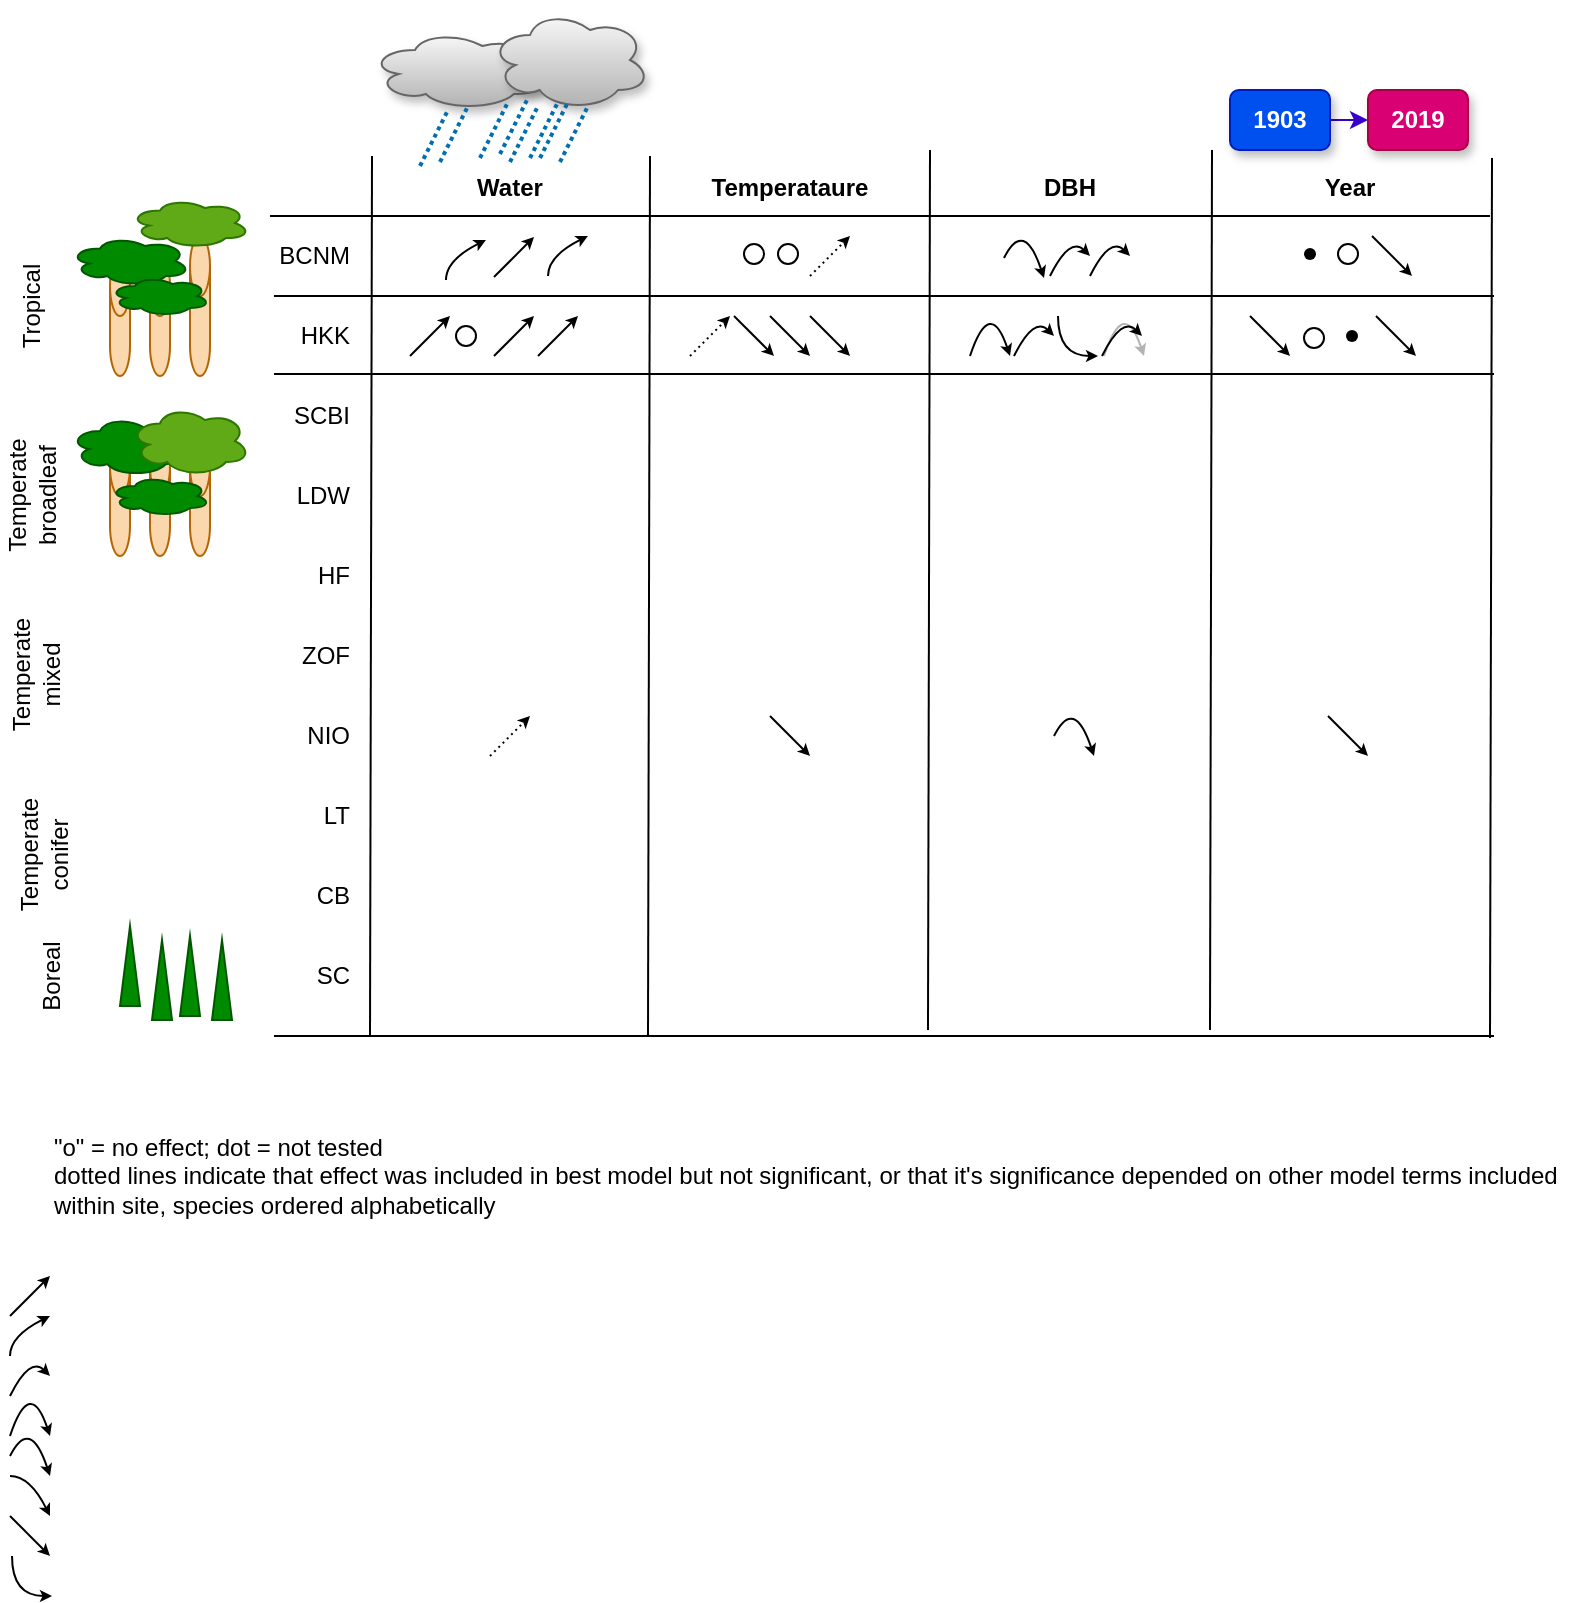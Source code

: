 <mxfile version="14.9.2" type="github">
  <diagram id="vM3CRT6O0fSCeh9qT38K" name="Page-1">
    <mxGraphModel dx="1186" dy="762" grid="1" gridSize="10" guides="1" tooltips="1" connect="1" arrows="1" fold="1" page="1" pageScale="1" pageWidth="850" pageHeight="1100" math="0" shadow="0">
      <root>
        <mxCell id="0" />
        <mxCell id="1" parent="0" />
        <mxCell id="987n7R604m4FKBWGDY3R-131" value="" style="curved=1;endArrow=classic;html=1;endSize=3;strokeColor=#B3B3B3;" edge="1" parent="1">
          <mxGeometry width="50" height="50" relative="1" as="geometry">
            <mxPoint x="587" y="180" as="sourcePoint" />
            <mxPoint x="607" y="180" as="targetPoint" />
            <Array as="points">
              <mxPoint x="597" y="150" />
            </Array>
          </mxGeometry>
        </mxCell>
        <mxCell id="987n7R604m4FKBWGDY3R-28" value="" style="shape=cylinder3;whiteSpace=wrap;html=1;boundedLbl=1;backgroundOutline=1;size=15;align=center;fillColor=#fad7ac;strokeColor=#b46504;" vertex="1" parent="1">
          <mxGeometry x="130" y="120" width="10" height="70" as="geometry" />
        </mxCell>
        <mxCell id="987n7R604m4FKBWGDY3R-27" value="" style="shape=cylinder3;whiteSpace=wrap;html=1;boundedLbl=1;backgroundOutline=1;size=15;align=center;fillColor=#fad7ac;strokeColor=#b46504;" vertex="1" parent="1">
          <mxGeometry x="110" y="130" width="10" height="60" as="geometry" />
        </mxCell>
        <mxCell id="987n7R604m4FKBWGDY3R-26" value="" style="shape=cylinder3;whiteSpace=wrap;html=1;boundedLbl=1;backgroundOutline=1;size=15;align=center;fillColor=#fad7ac;strokeColor=#b46504;" vertex="1" parent="1">
          <mxGeometry x="90" y="130" width="10" height="60" as="geometry" />
        </mxCell>
        <mxCell id="987n7R604m4FKBWGDY3R-1" value="Tropical" style="text;html=1;strokeColor=none;fillColor=none;align=center;verticalAlign=middle;whiteSpace=wrap;rounded=0;rotation=-90;" vertex="1" parent="1">
          <mxGeometry x="26" y="145" width="50" height="20" as="geometry" />
        </mxCell>
        <mxCell id="987n7R604m4FKBWGDY3R-2" value="BCNM" style="text;html=1;strokeColor=none;fillColor=none;align=right;verticalAlign=middle;whiteSpace=wrap;rounded=0;" vertex="1" parent="1">
          <mxGeometry x="172" y="120" width="40" height="20" as="geometry" />
        </mxCell>
        <mxCell id="987n7R604m4FKBWGDY3R-4" value="&lt;div&gt;HKK&lt;/div&gt;" style="text;html=1;strokeColor=none;fillColor=none;align=right;verticalAlign=middle;whiteSpace=wrap;rounded=0;" vertex="1" parent="1">
          <mxGeometry x="172" y="160" width="40" height="20" as="geometry" />
        </mxCell>
        <mxCell id="987n7R604m4FKBWGDY3R-5" value="SCBI" style="text;html=1;strokeColor=none;fillColor=none;align=right;verticalAlign=middle;whiteSpace=wrap;rounded=0;" vertex="1" parent="1">
          <mxGeometry x="172" y="200" width="40" height="20" as="geometry" />
        </mxCell>
        <mxCell id="987n7R604m4FKBWGDY3R-7" value="LDW" style="text;html=1;strokeColor=none;fillColor=none;align=right;verticalAlign=middle;whiteSpace=wrap;rounded=0;" vertex="1" parent="1">
          <mxGeometry x="172" y="240" width="40" height="20" as="geometry" />
        </mxCell>
        <mxCell id="987n7R604m4FKBWGDY3R-10" value="HF" style="text;html=1;strokeColor=none;fillColor=none;align=right;verticalAlign=middle;whiteSpace=wrap;rounded=0;" vertex="1" parent="1">
          <mxGeometry x="172" y="280" width="40" height="20" as="geometry" />
        </mxCell>
        <mxCell id="987n7R604m4FKBWGDY3R-11" value="ZOF" style="text;html=1;strokeColor=none;fillColor=none;align=right;verticalAlign=middle;whiteSpace=wrap;rounded=0;" vertex="1" parent="1">
          <mxGeometry x="172" y="320" width="40" height="20" as="geometry" />
        </mxCell>
        <mxCell id="987n7R604m4FKBWGDY3R-12" value="NIO" style="text;html=1;strokeColor=none;fillColor=none;align=right;verticalAlign=middle;whiteSpace=wrap;rounded=0;" vertex="1" parent="1">
          <mxGeometry x="172" y="360" width="40" height="20" as="geometry" />
        </mxCell>
        <mxCell id="987n7R604m4FKBWGDY3R-13" value="LT" style="text;html=1;strokeColor=none;fillColor=none;align=right;verticalAlign=middle;whiteSpace=wrap;rounded=0;" vertex="1" parent="1">
          <mxGeometry x="172" y="400" width="40" height="20" as="geometry" />
        </mxCell>
        <mxCell id="987n7R604m4FKBWGDY3R-14" value="CB" style="text;html=1;strokeColor=none;fillColor=none;align=right;verticalAlign=middle;whiteSpace=wrap;rounded=0;" vertex="1" parent="1">
          <mxGeometry x="172" y="440" width="40" height="20" as="geometry" />
        </mxCell>
        <mxCell id="987n7R604m4FKBWGDY3R-15" value="SC" style="text;html=1;strokeColor=none;fillColor=none;align=right;verticalAlign=middle;whiteSpace=wrap;rounded=0;" vertex="1" parent="1">
          <mxGeometry x="172" y="480" width="40" height="20" as="geometry" />
        </mxCell>
        <mxCell id="987n7R604m4FKBWGDY3R-16" value="Water" style="text;html=1;strokeColor=none;fillColor=none;align=center;verticalAlign=middle;whiteSpace=wrap;rounded=0;fontStyle=1" vertex="1" parent="1">
          <mxGeometry x="220" y="86" width="140" height="20" as="geometry" />
        </mxCell>
        <mxCell id="987n7R604m4FKBWGDY3R-17" value="Temperataure" style="text;html=1;strokeColor=none;fillColor=none;align=center;verticalAlign=middle;whiteSpace=wrap;rounded=0;fontStyle=1" vertex="1" parent="1">
          <mxGeometry x="360" y="86" width="140" height="20" as="geometry" />
        </mxCell>
        <mxCell id="987n7R604m4FKBWGDY3R-18" value="DBH" style="text;html=1;strokeColor=none;fillColor=none;align=center;verticalAlign=middle;whiteSpace=wrap;rounded=0;fontStyle=1" vertex="1" parent="1">
          <mxGeometry x="500" y="86" width="140" height="20" as="geometry" />
        </mxCell>
        <mxCell id="987n7R604m4FKBWGDY3R-19" value="Year" style="text;html=1;strokeColor=none;fillColor=none;align=center;verticalAlign=middle;whiteSpace=wrap;rounded=0;fontStyle=1" vertex="1" parent="1">
          <mxGeometry x="640" y="86" width="140" height="20" as="geometry" />
        </mxCell>
        <mxCell id="987n7R604m4FKBWGDY3R-20" value="Boreal" style="text;html=1;strokeColor=none;fillColor=none;align=center;verticalAlign=middle;whiteSpace=wrap;rounded=0;rotation=-90;" vertex="1" parent="1">
          <mxGeometry x="36" y="480" width="50" height="20" as="geometry" />
        </mxCell>
        <mxCell id="987n7R604m4FKBWGDY3R-21" value="Temperate broadleaf" style="text;html=1;strokeColor=none;fillColor=none;align=center;verticalAlign=middle;whiteSpace=wrap;rounded=0;rotation=-90;" vertex="1" parent="1">
          <mxGeometry x="17.75" y="240" width="66.5" height="20" as="geometry" />
        </mxCell>
        <mxCell id="987n7R604m4FKBWGDY3R-23" value="" style="ellipse;shape=cloud;whiteSpace=wrap;html=1;align=center;fillColor=#008a00;strokeColor=#005700;fontColor=#ffffff;" vertex="1" parent="1">
          <mxGeometry x="70" y="120" width="60" height="25" as="geometry" />
        </mxCell>
        <mxCell id="987n7R604m4FKBWGDY3R-24" value="" style="ellipse;shape=cloud;whiteSpace=wrap;html=1;align=center;fillColor=#008a00;strokeColor=#005700;fontColor=#ffffff;" vertex="1" parent="1">
          <mxGeometry x="90" y="140" width="50" height="20" as="geometry" />
        </mxCell>
        <mxCell id="987n7R604m4FKBWGDY3R-25" value="" style="ellipse;shape=cloud;whiteSpace=wrap;html=1;align=center;fillColor=#60a917;strokeColor=#2D7600;fontColor=#ffffff;" vertex="1" parent="1">
          <mxGeometry x="100" y="101" width="60" height="25" as="geometry" />
        </mxCell>
        <mxCell id="987n7R604m4FKBWGDY3R-32" value="" style="shape=cylinder3;whiteSpace=wrap;html=1;boundedLbl=1;backgroundOutline=1;size=15;align=center;fillColor=#fad7ac;strokeColor=#b46504;" vertex="1" parent="1">
          <mxGeometry x="130" y="220" width="10" height="60" as="geometry" />
        </mxCell>
        <mxCell id="987n7R604m4FKBWGDY3R-33" value="" style="shape=cylinder3;whiteSpace=wrap;html=1;boundedLbl=1;backgroundOutline=1;size=15;align=center;fillColor=#fad7ac;strokeColor=#b46504;" vertex="1" parent="1">
          <mxGeometry x="110" y="220" width="10" height="60" as="geometry" />
        </mxCell>
        <mxCell id="987n7R604m4FKBWGDY3R-34" value="" style="shape=cylinder3;whiteSpace=wrap;html=1;boundedLbl=1;backgroundOutline=1;size=15;align=center;fillColor=#fad7ac;strokeColor=#b46504;" vertex="1" parent="1">
          <mxGeometry x="90" y="220" width="10" height="60" as="geometry" />
        </mxCell>
        <mxCell id="987n7R604m4FKBWGDY3R-35" value="" style="ellipse;shape=cloud;whiteSpace=wrap;html=1;align=center;fillColor=#008a00;strokeColor=#005700;fontColor=#ffffff;" vertex="1" parent="1">
          <mxGeometry x="70" y="210" width="60" height="30" as="geometry" />
        </mxCell>
        <mxCell id="987n7R604m4FKBWGDY3R-36" value="" style="ellipse;shape=cloud;whiteSpace=wrap;html=1;align=center;fillColor=#60a917;strokeColor=#2D7600;fontColor=#ffffff;" vertex="1" parent="1">
          <mxGeometry x="100" y="205" width="60" height="35" as="geometry" />
        </mxCell>
        <mxCell id="987n7R604m4FKBWGDY3R-38" value="" style="ellipse;shape=cloud;whiteSpace=wrap;html=1;align=center;fillColor=#008a00;strokeColor=#005700;fontColor=#ffffff;" vertex="1" parent="1">
          <mxGeometry x="90" y="240" width="50" height="20" as="geometry" />
        </mxCell>
        <mxCell id="987n7R604m4FKBWGDY3R-39" value="" style="triangle;whiteSpace=wrap;html=1;align=center;rotation=-90;fillColor=#008a00;strokeColor=#005700;fontColor=#ffffff;" vertex="1" parent="1">
          <mxGeometry x="80" y="480" width="40" height="10" as="geometry" />
        </mxCell>
        <mxCell id="987n7R604m4FKBWGDY3R-40" value="" style="triangle;whiteSpace=wrap;html=1;align=center;rotation=-90;fillColor=#008a00;strokeColor=#005700;fontColor=#ffffff;" vertex="1" parent="1">
          <mxGeometry x="96" y="487" width="40" height="10" as="geometry" />
        </mxCell>
        <mxCell id="987n7R604m4FKBWGDY3R-41" value="" style="triangle;whiteSpace=wrap;html=1;align=center;rotation=-90;fillColor=#008a00;strokeColor=#005700;fontColor=#ffffff;" vertex="1" parent="1">
          <mxGeometry x="110" y="485" width="40" height="10" as="geometry" />
        </mxCell>
        <mxCell id="987n7R604m4FKBWGDY3R-42" value="" style="triangle;whiteSpace=wrap;html=1;align=center;rotation=-90;fillColor=#008a00;strokeColor=#005700;fontColor=#ffffff;" vertex="1" parent="1">
          <mxGeometry x="126" y="487" width="40" height="10" as="geometry" />
        </mxCell>
        <mxCell id="987n7R604m4FKBWGDY3R-45" value="Temperate conifer" style="text;html=1;strokeColor=none;fillColor=none;align=center;verticalAlign=middle;whiteSpace=wrap;rounded=0;rotation=-90;" vertex="1" parent="1">
          <mxGeometry x="23.5" y="420" width="66.5" height="20" as="geometry" />
        </mxCell>
        <mxCell id="987n7R604m4FKBWGDY3R-46" value="Temperate mixed" style="text;html=1;strokeColor=none;fillColor=none;align=center;verticalAlign=middle;whiteSpace=wrap;rounded=0;rotation=-90;" vertex="1" parent="1">
          <mxGeometry x="19.5" y="330" width="66.5" height="20" as="geometry" />
        </mxCell>
        <mxCell id="987n7R604m4FKBWGDY3R-49" style="rounded=0;orthogonalLoop=1;jettySize=auto;html=1;exitX=1;exitY=0.5;exitDx=0;exitDy=0;entryX=0;entryY=0.5;entryDx=0;entryDy=0;fillColor=#6a00ff;strokeColor=#3700CC;" edge="1" parent="1" source="987n7R604m4FKBWGDY3R-47" target="987n7R604m4FKBWGDY3R-48">
          <mxGeometry relative="1" as="geometry" />
        </mxCell>
        <mxCell id="987n7R604m4FKBWGDY3R-47" value="1903" style="text;html=1;align=center;verticalAlign=middle;whiteSpace=wrap;rounded=1;shadow=1;fontStyle=1;fillColor=#0050ef;strokeColor=#001DBC;fontColor=#ffffff;" vertex="1" parent="1">
          <mxGeometry x="650" y="47" width="50" height="30" as="geometry" />
        </mxCell>
        <mxCell id="987n7R604m4FKBWGDY3R-48" value="2019" style="text;html=1;align=center;verticalAlign=middle;whiteSpace=wrap;rounded=1;shadow=1;fontStyle=1;fillColor=#d80073;strokeColor=#A50040;fontColor=#ffffff;" vertex="1" parent="1">
          <mxGeometry x="719" y="47" width="50" height="30" as="geometry" />
        </mxCell>
        <mxCell id="987n7R604m4FKBWGDY3R-50" value="" style="ellipse;shape=cloud;whiteSpace=wrap;html=1;rounded=1;shadow=1;align=center;gradientColor=#b3b3b3;fillColor=#f5f5f5;strokeColor=#666666;" vertex="1" parent="1">
          <mxGeometry x="220" y="17" width="90" height="40" as="geometry" />
        </mxCell>
        <mxCell id="987n7R604m4FKBWGDY3R-52" value="" style="ellipse;shape=cloud;whiteSpace=wrap;html=1;rounded=1;shadow=1;align=center;gradientColor=#b3b3b3;fillColor=#f5f5f5;strokeColor=#666666;" vertex="1" parent="1">
          <mxGeometry x="280" y="7" width="80" height="50" as="geometry" />
        </mxCell>
        <mxCell id="987n7R604m4FKBWGDY3R-56" value="" style="endArrow=none;dashed=1;html=1;dashPattern=1 1;strokeWidth=2;rounded=0;entryX=0.55;entryY=0.95;entryDx=0;entryDy=0;entryPerimeter=0;fillColor=#1ba1e2;strokeColor=#006EAF;" edge="1" parent="1">
          <mxGeometry width="50" height="50" relative="1" as="geometry">
            <mxPoint x="275" y="81" as="sourcePoint" />
            <mxPoint x="288.5" y="54" as="targetPoint" />
          </mxGeometry>
        </mxCell>
        <mxCell id="987n7R604m4FKBWGDY3R-57" value="" style="endArrow=none;dashed=1;html=1;dashPattern=1 1;strokeWidth=2;rounded=0;entryX=0.55;entryY=0.95;entryDx=0;entryDy=0;entryPerimeter=0;fillColor=#1ba1e2;strokeColor=#006EAF;" edge="1" parent="1">
          <mxGeometry width="50" height="50" relative="1" as="geometry">
            <mxPoint x="285" y="79" as="sourcePoint" />
            <mxPoint x="298.5" y="52" as="targetPoint" />
          </mxGeometry>
        </mxCell>
        <mxCell id="987n7R604m4FKBWGDY3R-59" value="" style="endArrow=none;dashed=1;html=1;dashPattern=1 1;strokeWidth=2;rounded=0;entryX=0.55;entryY=0.95;entryDx=0;entryDy=0;entryPerimeter=0;fillColor=#1ba1e2;strokeColor=#006EAF;" edge="1" parent="1">
          <mxGeometry width="50" height="50" relative="1" as="geometry">
            <mxPoint x="305" y="81" as="sourcePoint" />
            <mxPoint x="318.5" y="54" as="targetPoint" />
          </mxGeometry>
        </mxCell>
        <mxCell id="987n7R604m4FKBWGDY3R-60" value="" style="endArrow=none;dashed=1;html=1;dashPattern=1 1;strokeWidth=2;rounded=0;entryX=0.55;entryY=0.95;entryDx=0;entryDy=0;entryPerimeter=0;fillColor=#1ba1e2;strokeColor=#006EAF;" edge="1" parent="1">
          <mxGeometry width="50" height="50" relative="1" as="geometry">
            <mxPoint x="315" y="83" as="sourcePoint" />
            <mxPoint x="328.5" y="56" as="targetPoint" />
          </mxGeometry>
        </mxCell>
        <mxCell id="987n7R604m4FKBWGDY3R-64" value="" style="endArrow=none;dashed=1;html=1;dashPattern=1 1;strokeWidth=2;rounded=0;entryX=0.55;entryY=0.95;entryDx=0;entryDy=0;entryPerimeter=0;fillColor=#1ba1e2;strokeColor=#006EAF;" edge="1" parent="1">
          <mxGeometry width="50" height="50" relative="1" as="geometry">
            <mxPoint x="290" y="83" as="sourcePoint" />
            <mxPoint x="303.5" y="56" as="targetPoint" />
          </mxGeometry>
        </mxCell>
        <mxCell id="987n7R604m4FKBWGDY3R-65" value="" style="endArrow=none;dashed=1;html=1;dashPattern=1 1;strokeWidth=2;rounded=0;entryX=0.55;entryY=0.95;entryDx=0;entryDy=0;entryPerimeter=0;fillColor=#1ba1e2;strokeColor=#006EAF;" edge="1" parent="1">
          <mxGeometry width="50" height="50" relative="1" as="geometry">
            <mxPoint x="300" y="81" as="sourcePoint" />
            <mxPoint x="313.5" y="54" as="targetPoint" />
          </mxGeometry>
        </mxCell>
        <mxCell id="987n7R604m4FKBWGDY3R-66" value="" style="endArrow=none;dashed=1;html=1;dashPattern=1 1;strokeWidth=2;rounded=0;entryX=0.55;entryY=0.95;entryDx=0;entryDy=0;entryPerimeter=0;fillColor=#1ba1e2;strokeColor=#006EAF;" edge="1" parent="1">
          <mxGeometry width="50" height="50" relative="1" as="geometry">
            <mxPoint x="245" y="85" as="sourcePoint" />
            <mxPoint x="258.5" y="58" as="targetPoint" />
          </mxGeometry>
        </mxCell>
        <mxCell id="987n7R604m4FKBWGDY3R-67" value="" style="endArrow=none;dashed=1;html=1;dashPattern=1 1;strokeWidth=2;rounded=0;entryX=0.55;entryY=0.95;entryDx=0;entryDy=0;entryPerimeter=0;fillColor=#1ba1e2;strokeColor=#006EAF;" edge="1" parent="1">
          <mxGeometry width="50" height="50" relative="1" as="geometry">
            <mxPoint x="255" y="83" as="sourcePoint" />
            <mxPoint x="268.5" y="56" as="targetPoint" />
          </mxGeometry>
        </mxCell>
        <mxCell id="987n7R604m4FKBWGDY3R-68" value="&lt;div&gt;&quot;o&quot; = no effect; dot = not tested&lt;br&gt;&lt;/div&gt;&lt;div&gt;dotted lines indicate that effect was included in best model but not significant, or that it&#39;s significance depended on other model terms included&lt;br&gt;&lt;/div&gt;&lt;div&gt;within site, species ordered alphabetically&lt;br&gt;&lt;/div&gt;" style="text;html=1;align=left;verticalAlign=middle;resizable=0;points=[];autosize=1;strokeColor=none;" vertex="1" parent="1">
          <mxGeometry x="60" y="565" width="770" height="50" as="geometry" />
        </mxCell>
        <mxCell id="987n7R604m4FKBWGDY3R-69" value="" style="endArrow=classic;html=1;endSize=3;" edge="1" parent="1">
          <mxGeometry width="50" height="50" relative="1" as="geometry">
            <mxPoint x="282" y="140.5" as="sourcePoint" />
            <mxPoint x="302" y="120.5" as="targetPoint" />
          </mxGeometry>
        </mxCell>
        <mxCell id="987n7R604m4FKBWGDY3R-72" value="" style="endArrow=classic;html=1;endSize=3;" edge="1" parent="1">
          <mxGeometry width="50" height="50" relative="1" as="geometry">
            <mxPoint x="40" y="660" as="sourcePoint" />
            <mxPoint x="60" y="640" as="targetPoint" />
          </mxGeometry>
        </mxCell>
        <mxCell id="987n7R604m4FKBWGDY3R-75" value="" style="curved=1;endArrow=classic;html=1;endSize=3;" edge="1" parent="1">
          <mxGeometry width="50" height="50" relative="1" as="geometry">
            <mxPoint x="40" y="680" as="sourcePoint" />
            <mxPoint x="60" y="660" as="targetPoint" />
            <Array as="points">
              <mxPoint x="40" y="670" />
            </Array>
          </mxGeometry>
        </mxCell>
        <mxCell id="987n7R604m4FKBWGDY3R-77" value="" style="ellipse;whiteSpace=wrap;html=1;aspect=fixed;rounded=1;shadow=0;align=left;fillColor=none;" vertex="1" parent="1">
          <mxGeometry x="424" y="124" width="10" height="10" as="geometry" />
        </mxCell>
        <mxCell id="987n7R604m4FKBWGDY3R-78" value="" style="ellipse;whiteSpace=wrap;html=1;aspect=fixed;rounded=1;shadow=0;align=left;fillColor=none;" vertex="1" parent="1">
          <mxGeometry x="407" y="124" width="10" height="10" as="geometry" />
        </mxCell>
        <mxCell id="987n7R604m4FKBWGDY3R-79" value="" style="endArrow=classic;html=1;dashed=1;dashPattern=1 2;endSize=3;" edge="1" parent="1">
          <mxGeometry width="50" height="50" relative="1" as="geometry">
            <mxPoint x="440" y="140" as="sourcePoint" />
            <mxPoint x="460" y="120" as="targetPoint" />
          </mxGeometry>
        </mxCell>
        <mxCell id="987n7R604m4FKBWGDY3R-85" value="" style="endArrow=classic;html=1;endSize=3;" edge="1" parent="1">
          <mxGeometry width="50" height="50" relative="1" as="geometry">
            <mxPoint x="721" y="120" as="sourcePoint" />
            <mxPoint x="741" y="140" as="targetPoint" />
          </mxGeometry>
        </mxCell>
        <mxCell id="987n7R604m4FKBWGDY3R-86" value="" style="ellipse;whiteSpace=wrap;html=1;aspect=fixed;rounded=1;shadow=0;align=left;fillColor=none;" vertex="1" parent="1">
          <mxGeometry x="704" y="124" width="10" height="10" as="geometry" />
        </mxCell>
        <mxCell id="987n7R604m4FKBWGDY3R-87" value="" style="ellipse;whiteSpace=wrap;html=1;aspect=fixed;rounded=1;shadow=0;align=left;fillColor=none;" vertex="1" parent="1">
          <mxGeometry x="610" y="195" as="geometry" />
        </mxCell>
        <mxCell id="987n7R604m4FKBWGDY3R-88" value="" style="shape=waypoint;size=6;pointerEvents=1;points=[];fillColor=none;resizable=0;rotatable=0;perimeter=centerPerimeter;snapToPoint=1;rounded=1;shadow=0;align=left;" vertex="1" parent="1">
          <mxGeometry x="670" y="109" width="40" height="40" as="geometry" />
        </mxCell>
        <mxCell id="987n7R604m4FKBWGDY3R-91" value="" style="endArrow=classic;html=1;endSize=3;" edge="1" parent="1">
          <mxGeometry width="50" height="50" relative="1" as="geometry">
            <mxPoint x="699" y="360" as="sourcePoint" />
            <mxPoint x="719" y="380" as="targetPoint" />
          </mxGeometry>
        </mxCell>
        <mxCell id="987n7R604m4FKBWGDY3R-92" value="" style="curved=1;endArrow=classic;html=1;endSize=3;" edge="1" parent="1">
          <mxGeometry width="50" height="50" relative="1" as="geometry">
            <mxPoint x="40" y="730" as="sourcePoint" />
            <mxPoint x="60" y="740" as="targetPoint" />
            <Array as="points">
              <mxPoint x="50" y="710" />
            </Array>
          </mxGeometry>
        </mxCell>
        <mxCell id="987n7R604m4FKBWGDY3R-93" value="" style="endArrow=classic;html=1;endSize=3;" edge="1" parent="1">
          <mxGeometry width="50" height="50" relative="1" as="geometry">
            <mxPoint x="420" y="360" as="sourcePoint" />
            <mxPoint x="440" y="380" as="targetPoint" />
          </mxGeometry>
        </mxCell>
        <mxCell id="987n7R604m4FKBWGDY3R-94" value="" style="endArrow=classic;html=1;dashed=1;dashPattern=1 2;endSize=3;" edge="1" parent="1">
          <mxGeometry width="50" height="50" relative="1" as="geometry">
            <mxPoint x="280" y="380" as="sourcePoint" />
            <mxPoint x="300" y="360" as="targetPoint" />
          </mxGeometry>
        </mxCell>
        <mxCell id="987n7R604m4FKBWGDY3R-101" value="" style="curved=1;endArrow=classic;html=1;endSize=3;" edge="1" parent="1">
          <mxGeometry width="50" height="50" relative="1" as="geometry">
            <mxPoint x="40" y="720" as="sourcePoint" />
            <mxPoint x="60" y="720" as="targetPoint" />
            <Array as="points">
              <mxPoint x="50" y="690" />
            </Array>
          </mxGeometry>
        </mxCell>
        <mxCell id="987n7R604m4FKBWGDY3R-102" value="" style="curved=1;endArrow=classic;html=1;endSize=3;" edge="1" parent="1">
          <mxGeometry width="50" height="50" relative="1" as="geometry">
            <mxPoint x="41" y="780" as="sourcePoint" />
            <mxPoint x="61" y="800" as="targetPoint" />
            <Array as="points">
              <mxPoint x="41" y="800" />
            </Array>
          </mxGeometry>
        </mxCell>
        <mxCell id="987n7R604m4FKBWGDY3R-103" value="" style="endArrow=classic;html=1;endSize=3;" edge="1" parent="1">
          <mxGeometry width="50" height="50" relative="1" as="geometry">
            <mxPoint x="40" y="760" as="sourcePoint" />
            <mxPoint x="60" y="780" as="targetPoint" />
          </mxGeometry>
        </mxCell>
        <mxCell id="987n7R604m4FKBWGDY3R-104" value="" style="curved=1;endArrow=classic;html=1;endSize=3;" edge="1" parent="1">
          <mxGeometry width="50" height="50" relative="1" as="geometry">
            <mxPoint x="40" y="700" as="sourcePoint" />
            <mxPoint x="60" y="690" as="targetPoint" />
            <Array as="points">
              <mxPoint x="50" y="680" />
            </Array>
          </mxGeometry>
        </mxCell>
        <mxCell id="987n7R604m4FKBWGDY3R-105" value="" style="curved=1;endArrow=classic;html=1;endSize=3;" edge="1" parent="1">
          <mxGeometry width="50" height="50" relative="1" as="geometry">
            <mxPoint x="40" y="740" as="sourcePoint" />
            <mxPoint x="60" y="760" as="targetPoint" />
            <Array as="points">
              <mxPoint x="50" y="740" />
            </Array>
          </mxGeometry>
        </mxCell>
        <mxCell id="987n7R604m4FKBWGDY3R-110" value="" style="curved=1;endArrow=classic;html=1;endSize=3;" edge="1" parent="1">
          <mxGeometry width="50" height="50" relative="1" as="geometry">
            <mxPoint x="520" y="180" as="sourcePoint" />
            <mxPoint x="540" y="180" as="targetPoint" />
            <Array as="points">
              <mxPoint x="530" y="150" />
            </Array>
          </mxGeometry>
        </mxCell>
        <mxCell id="987n7R604m4FKBWGDY3R-111" value="" style="curved=1;endArrow=classic;html=1;endSize=3;" edge="1" parent="1">
          <mxGeometry width="50" height="50" relative="1" as="geometry">
            <mxPoint x="564" y="160" as="sourcePoint" />
            <mxPoint x="584" y="180" as="targetPoint" />
            <Array as="points">
              <mxPoint x="564" y="180" />
            </Array>
          </mxGeometry>
        </mxCell>
        <mxCell id="987n7R604m4FKBWGDY3R-113" value="" style="curved=1;endArrow=classic;html=1;endSize=3;" edge="1" parent="1">
          <mxGeometry width="50" height="50" relative="1" as="geometry">
            <mxPoint x="258" y="142" as="sourcePoint" />
            <mxPoint x="278" y="122" as="targetPoint" />
            <Array as="points">
              <mxPoint x="258" y="132" />
            </Array>
          </mxGeometry>
        </mxCell>
        <mxCell id="987n7R604m4FKBWGDY3R-114" value="" style="curved=1;endArrow=classic;html=1;endSize=3;" edge="1" parent="1">
          <mxGeometry width="50" height="50" relative="1" as="geometry">
            <mxPoint x="309" y="140" as="sourcePoint" />
            <mxPoint x="329" y="120" as="targetPoint" />
            <Array as="points">
              <mxPoint x="309" y="130" />
            </Array>
          </mxGeometry>
        </mxCell>
        <mxCell id="987n7R604m4FKBWGDY3R-115" value="" style="curved=1;endArrow=classic;html=1;endSize=3;" edge="1" parent="1">
          <mxGeometry width="50" height="50" relative="1" as="geometry">
            <mxPoint x="560" y="140" as="sourcePoint" />
            <mxPoint x="580" y="130" as="targetPoint" />
            <Array as="points">
              <mxPoint x="570" y="120" />
            </Array>
          </mxGeometry>
        </mxCell>
        <mxCell id="987n7R604m4FKBWGDY3R-116" value="" style="curved=1;endArrow=classic;html=1;endSize=3;" edge="1" parent="1">
          <mxGeometry width="50" height="50" relative="1" as="geometry">
            <mxPoint x="580" y="140" as="sourcePoint" />
            <mxPoint x="600" y="130" as="targetPoint" />
            <Array as="points">
              <mxPoint x="590" y="120" />
            </Array>
          </mxGeometry>
        </mxCell>
        <mxCell id="987n7R604m4FKBWGDY3R-117" value="" style="curved=1;endArrow=classic;html=1;endSize=3;" edge="1" parent="1">
          <mxGeometry width="50" height="50" relative="1" as="geometry">
            <mxPoint x="537" y="131" as="sourcePoint" />
            <mxPoint x="557" y="141" as="targetPoint" />
            <Array as="points">
              <mxPoint x="547" y="111" />
            </Array>
          </mxGeometry>
        </mxCell>
        <mxCell id="987n7R604m4FKBWGDY3R-118" value="" style="curved=1;endArrow=classic;html=1;endSize=3;" edge="1" parent="1">
          <mxGeometry width="50" height="50" relative="1" as="geometry">
            <mxPoint x="562" y="370" as="sourcePoint" />
            <mxPoint x="582" y="380" as="targetPoint" />
            <Array as="points">
              <mxPoint x="572" y="350" />
            </Array>
          </mxGeometry>
        </mxCell>
        <mxCell id="987n7R604m4FKBWGDY3R-119" value="" style="endArrow=none;html=1;endSize=3;" edge="1" parent="1">
          <mxGeometry width="50" height="50" relative="1" as="geometry">
            <mxPoint x="359" y="520" as="sourcePoint" />
            <mxPoint x="360" y="80" as="targetPoint" />
          </mxGeometry>
        </mxCell>
        <mxCell id="987n7R604m4FKBWGDY3R-120" value="" style="endArrow=none;html=1;endSize=3;" edge="1" parent="1">
          <mxGeometry width="50" height="50" relative="1" as="geometry">
            <mxPoint x="499" y="517" as="sourcePoint" />
            <mxPoint x="500" y="77" as="targetPoint" />
          </mxGeometry>
        </mxCell>
        <mxCell id="987n7R604m4FKBWGDY3R-121" value="" style="endArrow=none;html=1;endSize=3;" edge="1" parent="1">
          <mxGeometry width="50" height="50" relative="1" as="geometry">
            <mxPoint x="640" y="517" as="sourcePoint" />
            <mxPoint x="641" y="77" as="targetPoint" />
          </mxGeometry>
        </mxCell>
        <mxCell id="987n7R604m4FKBWGDY3R-122" value="" style="endArrow=none;html=1;endSize=3;" edge="1" parent="1">
          <mxGeometry width="50" height="50" relative="1" as="geometry">
            <mxPoint x="780" y="521" as="sourcePoint" />
            <mxPoint x="781" y="81" as="targetPoint" />
          </mxGeometry>
        </mxCell>
        <mxCell id="987n7R604m4FKBWGDY3R-123" value="" style="endArrow=none;html=1;endSize=3;" edge="1" parent="1">
          <mxGeometry width="50" height="50" relative="1" as="geometry">
            <mxPoint x="220" y="520" as="sourcePoint" />
            <mxPoint x="221" y="80" as="targetPoint" />
          </mxGeometry>
        </mxCell>
        <mxCell id="987n7R604m4FKBWGDY3R-125" value="" style="endArrow=none;html=1;endSize=3;" edge="1" parent="1">
          <mxGeometry width="50" height="50" relative="1" as="geometry">
            <mxPoint x="170" y="110" as="sourcePoint" />
            <mxPoint x="780" y="110" as="targetPoint" />
          </mxGeometry>
        </mxCell>
        <mxCell id="987n7R604m4FKBWGDY3R-126" value="" style="endArrow=none;html=1;endSize=3;" edge="1" parent="1">
          <mxGeometry width="50" height="50" relative="1" as="geometry">
            <mxPoint x="172" y="520" as="sourcePoint" />
            <mxPoint x="782" y="520" as="targetPoint" />
          </mxGeometry>
        </mxCell>
        <mxCell id="987n7R604m4FKBWGDY3R-127" value="" style="endArrow=none;html=1;endSize=3;" edge="1" parent="1">
          <mxGeometry width="50" height="50" relative="1" as="geometry">
            <mxPoint x="172" y="150" as="sourcePoint" />
            <mxPoint x="782" y="150" as="targetPoint" />
          </mxGeometry>
        </mxCell>
        <mxCell id="987n7R604m4FKBWGDY3R-128" value="" style="endArrow=none;html=1;endSize=3;" edge="1" parent="1">
          <mxGeometry width="50" height="50" relative="1" as="geometry">
            <mxPoint x="172" y="189" as="sourcePoint" />
            <mxPoint x="782" y="189" as="targetPoint" />
          </mxGeometry>
        </mxCell>
        <mxCell id="987n7R604m4FKBWGDY3R-129" value="" style="curved=1;endArrow=classic;html=1;endSize=3;" edge="1" parent="1">
          <mxGeometry width="50" height="50" relative="1" as="geometry">
            <mxPoint x="542" y="180" as="sourcePoint" />
            <mxPoint x="562" y="170" as="targetPoint" />
            <Array as="points">
              <mxPoint x="552" y="160" />
            </Array>
          </mxGeometry>
        </mxCell>
        <mxCell id="987n7R604m4FKBWGDY3R-130" value="" style="curved=1;endArrow=classic;html=1;endSize=3;" edge="1" parent="1">
          <mxGeometry width="50" height="50" relative="1" as="geometry">
            <mxPoint x="586" y="180" as="sourcePoint" />
            <mxPoint x="606" y="170" as="targetPoint" />
            <Array as="points">
              <mxPoint x="596" y="160" />
            </Array>
          </mxGeometry>
        </mxCell>
        <mxCell id="987n7R604m4FKBWGDY3R-132" value="" style="shape=waypoint;size=6;pointerEvents=1;points=[];fillColor=none;resizable=0;rotatable=0;perimeter=centerPerimeter;snapToPoint=1;rounded=1;shadow=0;align=left;" vertex="1" parent="1">
          <mxGeometry x="691" y="150" width="40" height="40" as="geometry" />
        </mxCell>
        <mxCell id="987n7R604m4FKBWGDY3R-133" value="" style="ellipse;whiteSpace=wrap;html=1;aspect=fixed;rounded=1;shadow=0;align=left;fillColor=none;" vertex="1" parent="1">
          <mxGeometry x="687" y="166" width="10" height="10" as="geometry" />
        </mxCell>
        <mxCell id="987n7R604m4FKBWGDY3R-134" value="" style="endArrow=classic;html=1;endSize=3;" edge="1" parent="1">
          <mxGeometry width="50" height="50" relative="1" as="geometry">
            <mxPoint x="660" y="160" as="sourcePoint" />
            <mxPoint x="680" y="180" as="targetPoint" />
          </mxGeometry>
        </mxCell>
        <mxCell id="987n7R604m4FKBWGDY3R-135" value="" style="endArrow=classic;html=1;endSize=3;" edge="1" parent="1">
          <mxGeometry width="50" height="50" relative="1" as="geometry">
            <mxPoint x="723" y="160" as="sourcePoint" />
            <mxPoint x="743" y="180" as="targetPoint" />
          </mxGeometry>
        </mxCell>
        <mxCell id="987n7R604m4FKBWGDY3R-136" value="" style="endArrow=classic;html=1;endSize=3;" edge="1" parent="1">
          <mxGeometry width="50" height="50" relative="1" as="geometry">
            <mxPoint x="240" y="180" as="sourcePoint" />
            <mxPoint x="260" y="160" as="targetPoint" />
          </mxGeometry>
        </mxCell>
        <mxCell id="987n7R604m4FKBWGDY3R-138" value="" style="ellipse;whiteSpace=wrap;html=1;aspect=fixed;rounded=1;shadow=0;align=left;fillColor=none;" vertex="1" parent="1">
          <mxGeometry x="263" y="165" width="10" height="10" as="geometry" />
        </mxCell>
        <mxCell id="987n7R604m4FKBWGDY3R-139" value="" style="endArrow=classic;html=1;endSize=3;" edge="1" parent="1">
          <mxGeometry width="50" height="50" relative="1" as="geometry">
            <mxPoint x="282" y="180" as="sourcePoint" />
            <mxPoint x="302" y="160" as="targetPoint" />
          </mxGeometry>
        </mxCell>
        <mxCell id="987n7R604m4FKBWGDY3R-140" value="" style="endArrow=classic;html=1;endSize=3;" edge="1" parent="1">
          <mxGeometry width="50" height="50" relative="1" as="geometry">
            <mxPoint x="304" y="180" as="sourcePoint" />
            <mxPoint x="324" y="160" as="targetPoint" />
          </mxGeometry>
        </mxCell>
        <mxCell id="987n7R604m4FKBWGDY3R-141" value="" style="endArrow=classic;html=1;dashed=1;dashPattern=1 2;endSize=3;" edge="1" parent="1">
          <mxGeometry width="50" height="50" relative="1" as="geometry">
            <mxPoint x="380" y="180" as="sourcePoint" />
            <mxPoint x="400" y="160" as="targetPoint" />
          </mxGeometry>
        </mxCell>
        <mxCell id="987n7R604m4FKBWGDY3R-142" value="" style="endArrow=classic;html=1;endSize=3;" edge="1" parent="1">
          <mxGeometry width="50" height="50" relative="1" as="geometry">
            <mxPoint x="402" y="160" as="sourcePoint" />
            <mxPoint x="422" y="180" as="targetPoint" />
          </mxGeometry>
        </mxCell>
        <mxCell id="987n7R604m4FKBWGDY3R-143" value="" style="endArrow=classic;html=1;endSize=3;" edge="1" parent="1">
          <mxGeometry width="50" height="50" relative="1" as="geometry">
            <mxPoint x="420" y="160" as="sourcePoint" />
            <mxPoint x="440" y="180" as="targetPoint" />
          </mxGeometry>
        </mxCell>
        <mxCell id="987n7R604m4FKBWGDY3R-144" value="" style="endArrow=classic;html=1;endSize=3;" edge="1" parent="1">
          <mxGeometry width="50" height="50" relative="1" as="geometry">
            <mxPoint x="440" y="160" as="sourcePoint" />
            <mxPoint x="460" y="180" as="targetPoint" />
          </mxGeometry>
        </mxCell>
      </root>
    </mxGraphModel>
  </diagram>
</mxfile>
